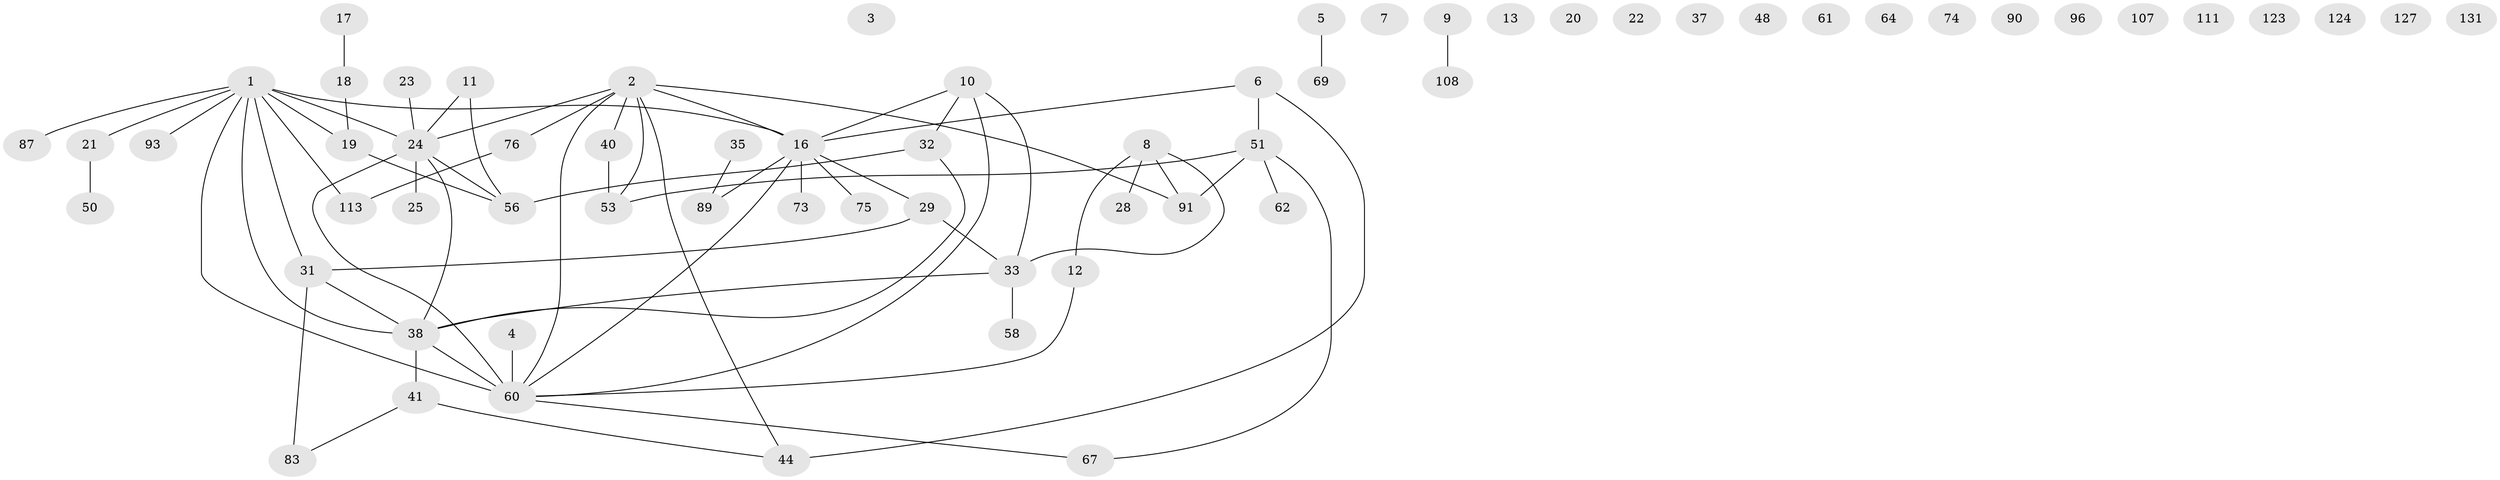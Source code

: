 // original degree distribution, {3: 0.17557251908396945, 1: 0.2366412213740458, 0: 0.1297709923664122, 2: 0.2824427480916031, 4: 0.11450381679389313, 5: 0.030534351145038167, 6: 0.022900763358778626, 8: 0.007633587786259542}
// Generated by graph-tools (version 1.1) at 2025/16/03/04/25 18:16:45]
// undirected, 65 vertices, 69 edges
graph export_dot {
graph [start="1"]
  node [color=gray90,style=filled];
  1 [super="+26+14+39"];
  2 [super="+65"];
  3;
  4;
  5 [super="+47+110"];
  6 [super="+94"];
  7;
  8 [super="+27+15"];
  9 [super="+30"];
  10 [super="+116+77"];
  11 [super="+43"];
  12;
  13 [super="+112"];
  16 [super="+46"];
  17;
  18;
  19 [super="+49"];
  20;
  21;
  22;
  23;
  24 [super="+106+92"];
  25 [super="+72"];
  28 [super="+52"];
  29 [super="+130+101"];
  31 [super="+71"];
  32 [super="+54"];
  33 [super="+88+36+104"];
  35 [super="+86"];
  37;
  38 [super="+63+79"];
  40 [super="+78"];
  41 [super="+59+66"];
  44 [super="+45"];
  48;
  50 [super="+68"];
  51 [super="+55"];
  53 [super="+57+81"];
  56 [super="+97"];
  58 [super="+114"];
  60 [super="+102"];
  61;
  62;
  64;
  67;
  69 [super="+120"];
  73 [super="+80"];
  74;
  75;
  76;
  83 [super="+126"];
  87;
  89 [super="+98"];
  90;
  91;
  93;
  96;
  107;
  108;
  111;
  113 [super="+115"];
  123;
  124;
  127;
  131;
  1 -- 113;
  1 -- 21;
  1 -- 24;
  1 -- 60 [weight=2];
  1 -- 16;
  1 -- 38;
  1 -- 93;
  1 -- 87;
  1 -- 19 [weight=2];
  1 -- 31;
  2 -- 40;
  2 -- 44;
  2 -- 76;
  2 -- 16;
  2 -- 24;
  2 -- 91;
  2 -- 60;
  2 -- 53;
  4 -- 60;
  5 -- 69;
  6 -- 16;
  6 -- 51;
  6 -- 44;
  8 -- 91;
  8 -- 12;
  8 -- 33;
  8 -- 28;
  9 -- 108;
  10 -- 16;
  10 -- 33;
  10 -- 32;
  10 -- 60;
  11 -- 24;
  11 -- 56;
  12 -- 60;
  16 -- 75;
  16 -- 89;
  16 -- 60;
  16 -- 29;
  16 -- 73;
  17 -- 18;
  18 -- 19;
  19 -- 56;
  21 -- 50;
  23 -- 24;
  24 -- 60;
  24 -- 56;
  24 -- 25;
  24 -- 38;
  29 -- 33 [weight=2];
  29 -- 31;
  31 -- 38;
  31 -- 83;
  32 -- 56;
  32 -- 38;
  33 -- 38 [weight=2];
  33 -- 58;
  35 -- 89;
  38 -- 60 [weight=2];
  38 -- 41;
  40 -- 53;
  41 -- 83;
  41 -- 44;
  51 -- 67;
  51 -- 62;
  51 -- 91;
  51 -- 53;
  60 -- 67;
  76 -- 113;
}
